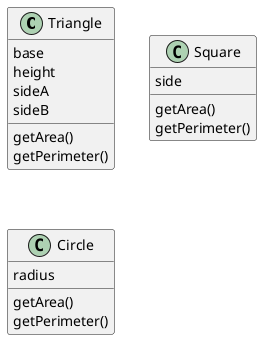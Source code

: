 @startuml
Class Triangle{
    base
    height
    sideA
    sideB

     getArea()
    getPerimeter()
}
Class Square{
    side

    getArea()
    getPerimeter()
}
Class Circle{
    radius

    getArea()
    getPerimeter()
}

@enduml